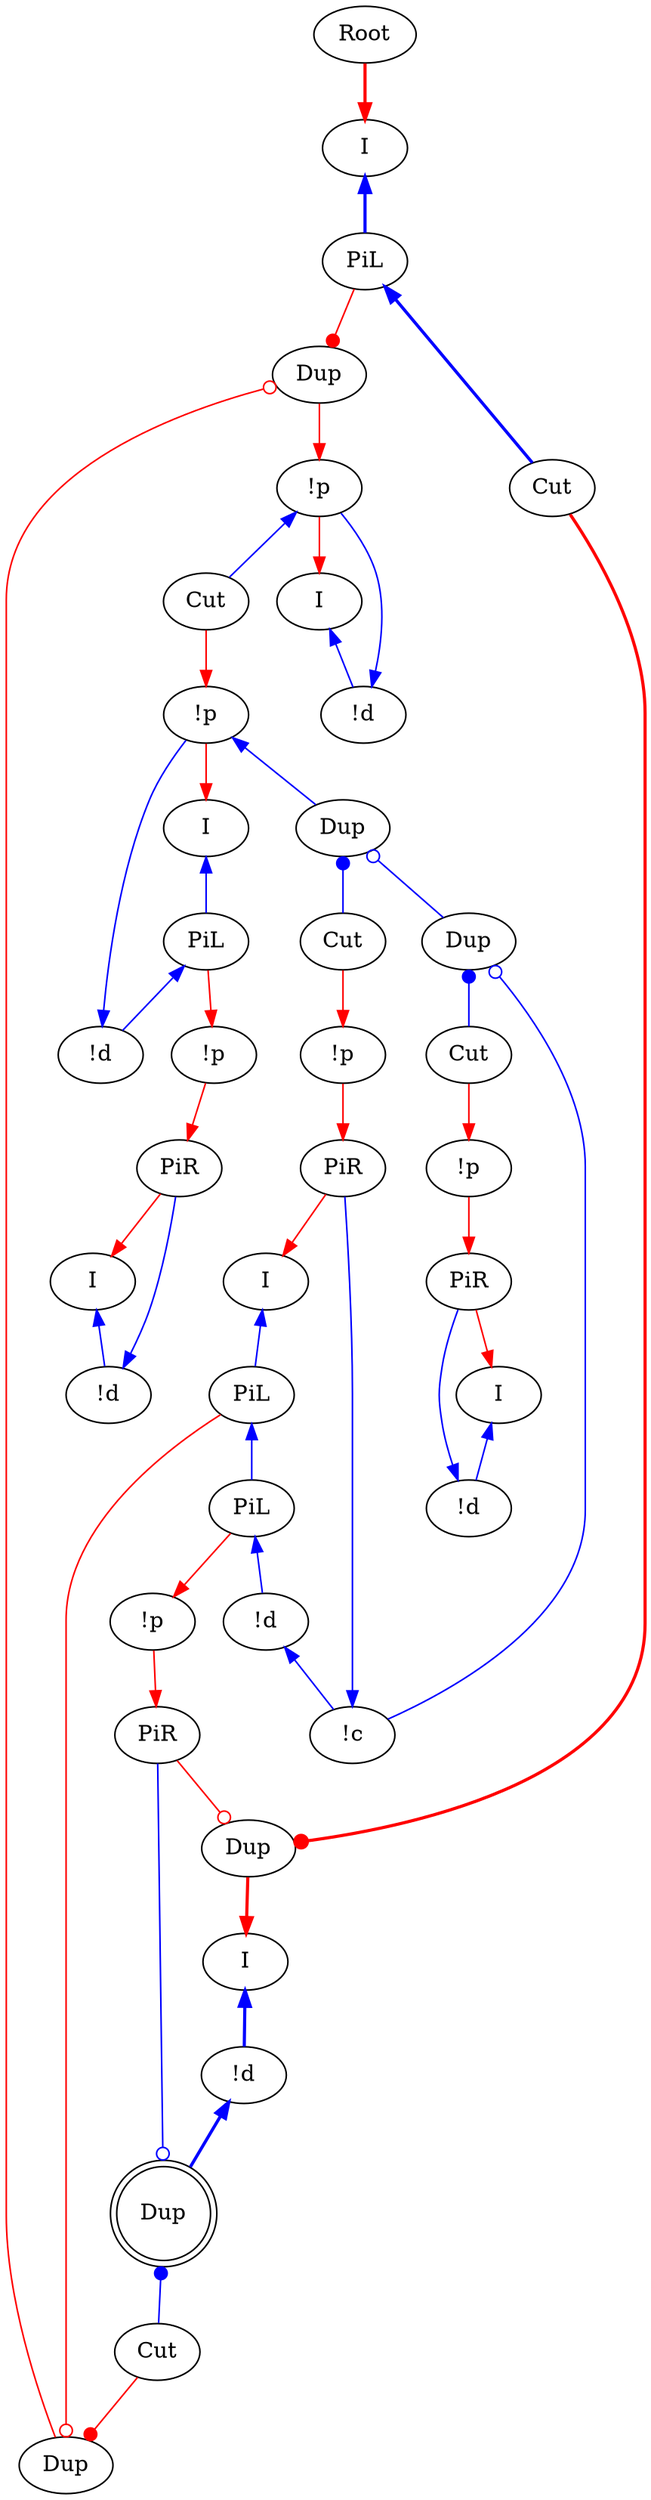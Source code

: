 digraph {
"Root0" [label="Root"]
"!p0" [label="!p"]
"I0" [label="I"]
"!d0" [label="!d"]
"!p1" [label="!p"]
"Cut0" [label="Cut"]
"!d1" [label="!d"]
"PiL0" [label="PiL"]
"I1" [label="I"]
"I2" [label="I"]
"!p2" [label="!p"]
"Cut1" [label="Cut"]
"PiR0" [label="PiR"]
"!c0" [label="!c"]
"!d2" [label="!d"]
"PiL1" [label="PiL"]
"PiL2" [label="PiL"]
"I3" [label="I"]
"PiL3" [label="PiL"]
"!p3" [label="!p"]
"!p4" [label="!p"]
"Cut2" [label="Cut"]
"PiR1" [label="PiR"]
"PiR2" [label="PiR"]
"!d3" [label="!d"]
"I4" [label="I"]
"!d4" [label="!d"]
"I5" [label="I"]
"Dup1_0" [label="Dup"]
"Dup1_1" [label="Dup"]
"!d5" [label="!d"]
"I6" [label="I"]
"!p5" [label="!p"]
"PiR3" [label="PiR"]
"Dup3_0" [label="Dup"]
"Dup3_1" [label="Dup"]
"Dup3_2" [label="Dup",shape=doublecircle]
"Dup3_3" [label="Dup"]
"Cut3" [label="Cut"]
"Cut4" [label="Cut"]
"!p1" -> "I1"[color=red,tooltip="e11"]
"!d1" -> "!p1"[color=blue,tooltip="e13",dir=back]
"!p1" -> "Dup1_0"[color=blue,tooltip="e15",dir=back]
"PiL0" -> "!d1"[color=blue,tooltip="e17",dir=back]
"I1" -> "PiL0"[color=blue,tooltip="e19",dir=back]
"PiL0" -> "!p3"[color=red,tooltip="e21"]
"Dup1_0" -> "Cut1"[color=blue,tooltip="e23",arrowtail=dot,dir=back]
"Dup1_0" -> "Dup3_0"[color=blue,tooltip="e25",arrowtail=odot,dir=back]
"I2" -> "PiL3"[color=blue,tooltip="e32",penwidth=2,dir=back]
"PiL3" -> "Dup1_1"[color=red,tooltip="e34",arrowhead=dot]
"Dup3_1" -> "Dup1_1"[color=red,tooltip="e35",arrowhead=odot]
"Cut1" -> "!p2"[color=red,tooltip="e37"]
"!p2" -> "PiR0"[color=red,tooltip="e39"]
"!c0" -> "PiR0"[color=blue,tooltip="e41",dir=back]
"PiR0" -> "I3"[color=red,tooltip="e43"]
"Dup3_0" -> "Cut2"[color=blue,tooltip="e45",arrowtail=dot,dir=back]
"!d2" -> "!c0"[color=blue,tooltip="e46",dir=back]
"Dup3_0" -> "!c0"[color=blue,tooltip="e47",arrowtail=odot,dir=back]
"PiL1" -> "!d2"[color=blue,tooltip="e49",dir=back]
"PiL2" -> "PiL1"[color=blue,tooltip="e51",dir=back]
"PiL1" -> "!p5"[color=red,tooltip="e53"]
"PiL3" -> "Cut4"[color=blue,tooltip="e54",penwidth=2,dir=back]
"I3" -> "PiL2"[color=blue,tooltip="e55",dir=back]
"Cut3" -> "Dup3_1"[color=red,tooltip="e56",arrowhead=dot]
"PiL2" -> "Dup3_1"[color=red,tooltip="e57",arrowhead=odot]
"!p3" -> "PiR1"[color=red,tooltip="e59"]
"Cut2" -> "!p4"[color=red,tooltip="e63"]
"!p4" -> "PiR2"[color=red,tooltip="e65"]
"!d3" -> "PiR1"[color=blue,tooltip="e67",dir=back]
"PiR1" -> "I4"[color=red,tooltip="e69"]
"!d4" -> "Dup3_2"[color=blue,tooltip="e71",penwidth=2,dir=back]
"Dup3_3" -> "I5"[color=red,tooltip="e73",penwidth=2]
"!d5" -> "PiR2"[color=blue,tooltip="e75",dir=back]
"PiR2" -> "I6"[color=red,tooltip="e77"]
"I4" -> "!d3"[color=blue,tooltip="e79",dir=back]
"I5" -> "!d4"[color=blue,tooltip="e81",penwidth=2,dir=back]
"I6" -> "!d5"[color=blue,tooltip="e83",dir=back]
"!p5" -> "PiR3"[color=red,tooltip="e85"]
"Dup3_2" -> "Cut3"[color=blue,tooltip="e86",arrowtail=dot,dir=back]
"Dup3_2" -> "PiR3"[color=blue,tooltip="e87",arrowtail=odot,dir=back]
"Cut4" -> "Dup3_3"[color=red,tooltip="e88",arrowhead=dot,penwidth=2]
"PiR3" -> "Dup3_3"[color=red,tooltip="e89",arrowhead=odot]
"Cut0" -> "!p1"[color=red,tooltip="e9"]
"Root0" -> "I2"[color=red,tooltip="rettop",penwidth=2]
"!p0" -> "Cut0"[color=blue,tooltip="y2",dir=back]
"!d0" -> "!p0"[color=blue,tooltip="yj",dir=back]
"I0" -> "!d0"[color=blue,tooltip="yl2",dir=back]
"!p0" -> "I0"[color=red,tooltip="yli"]
"Dup1_1" -> "!p0"[color=red,tooltip="ylp"]
}

